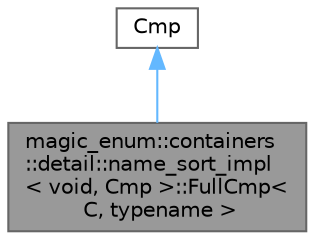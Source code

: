 digraph "magic_enum::containers::detail::name_sort_impl&lt; void, Cmp &gt;::FullCmp&lt; C, typename &gt;"
{
 // LATEX_PDF_SIZE
  bgcolor="transparent";
  edge [fontname=Helvetica,fontsize=10,labelfontname=Helvetica,labelfontsize=10];
  node [fontname=Helvetica,fontsize=10,shape=box,height=0.2,width=0.4];
  Node1 [id="Node000001",label="magic_enum::containers\l::detail::name_sort_impl\l\< void, Cmp \>::FullCmp\<\l C, typename \>",height=0.2,width=0.4,color="gray40", fillcolor="grey60", style="filled", fontcolor="black",tooltip=" "];
  Node2 -> Node1 [id="edge1_Node000001_Node000002",dir="back",color="steelblue1",style="solid",tooltip=" "];
  Node2 [id="Node000002",label="Cmp",height=0.2,width=0.4,color="gray40", fillcolor="white", style="filled",tooltip=" "];
}
